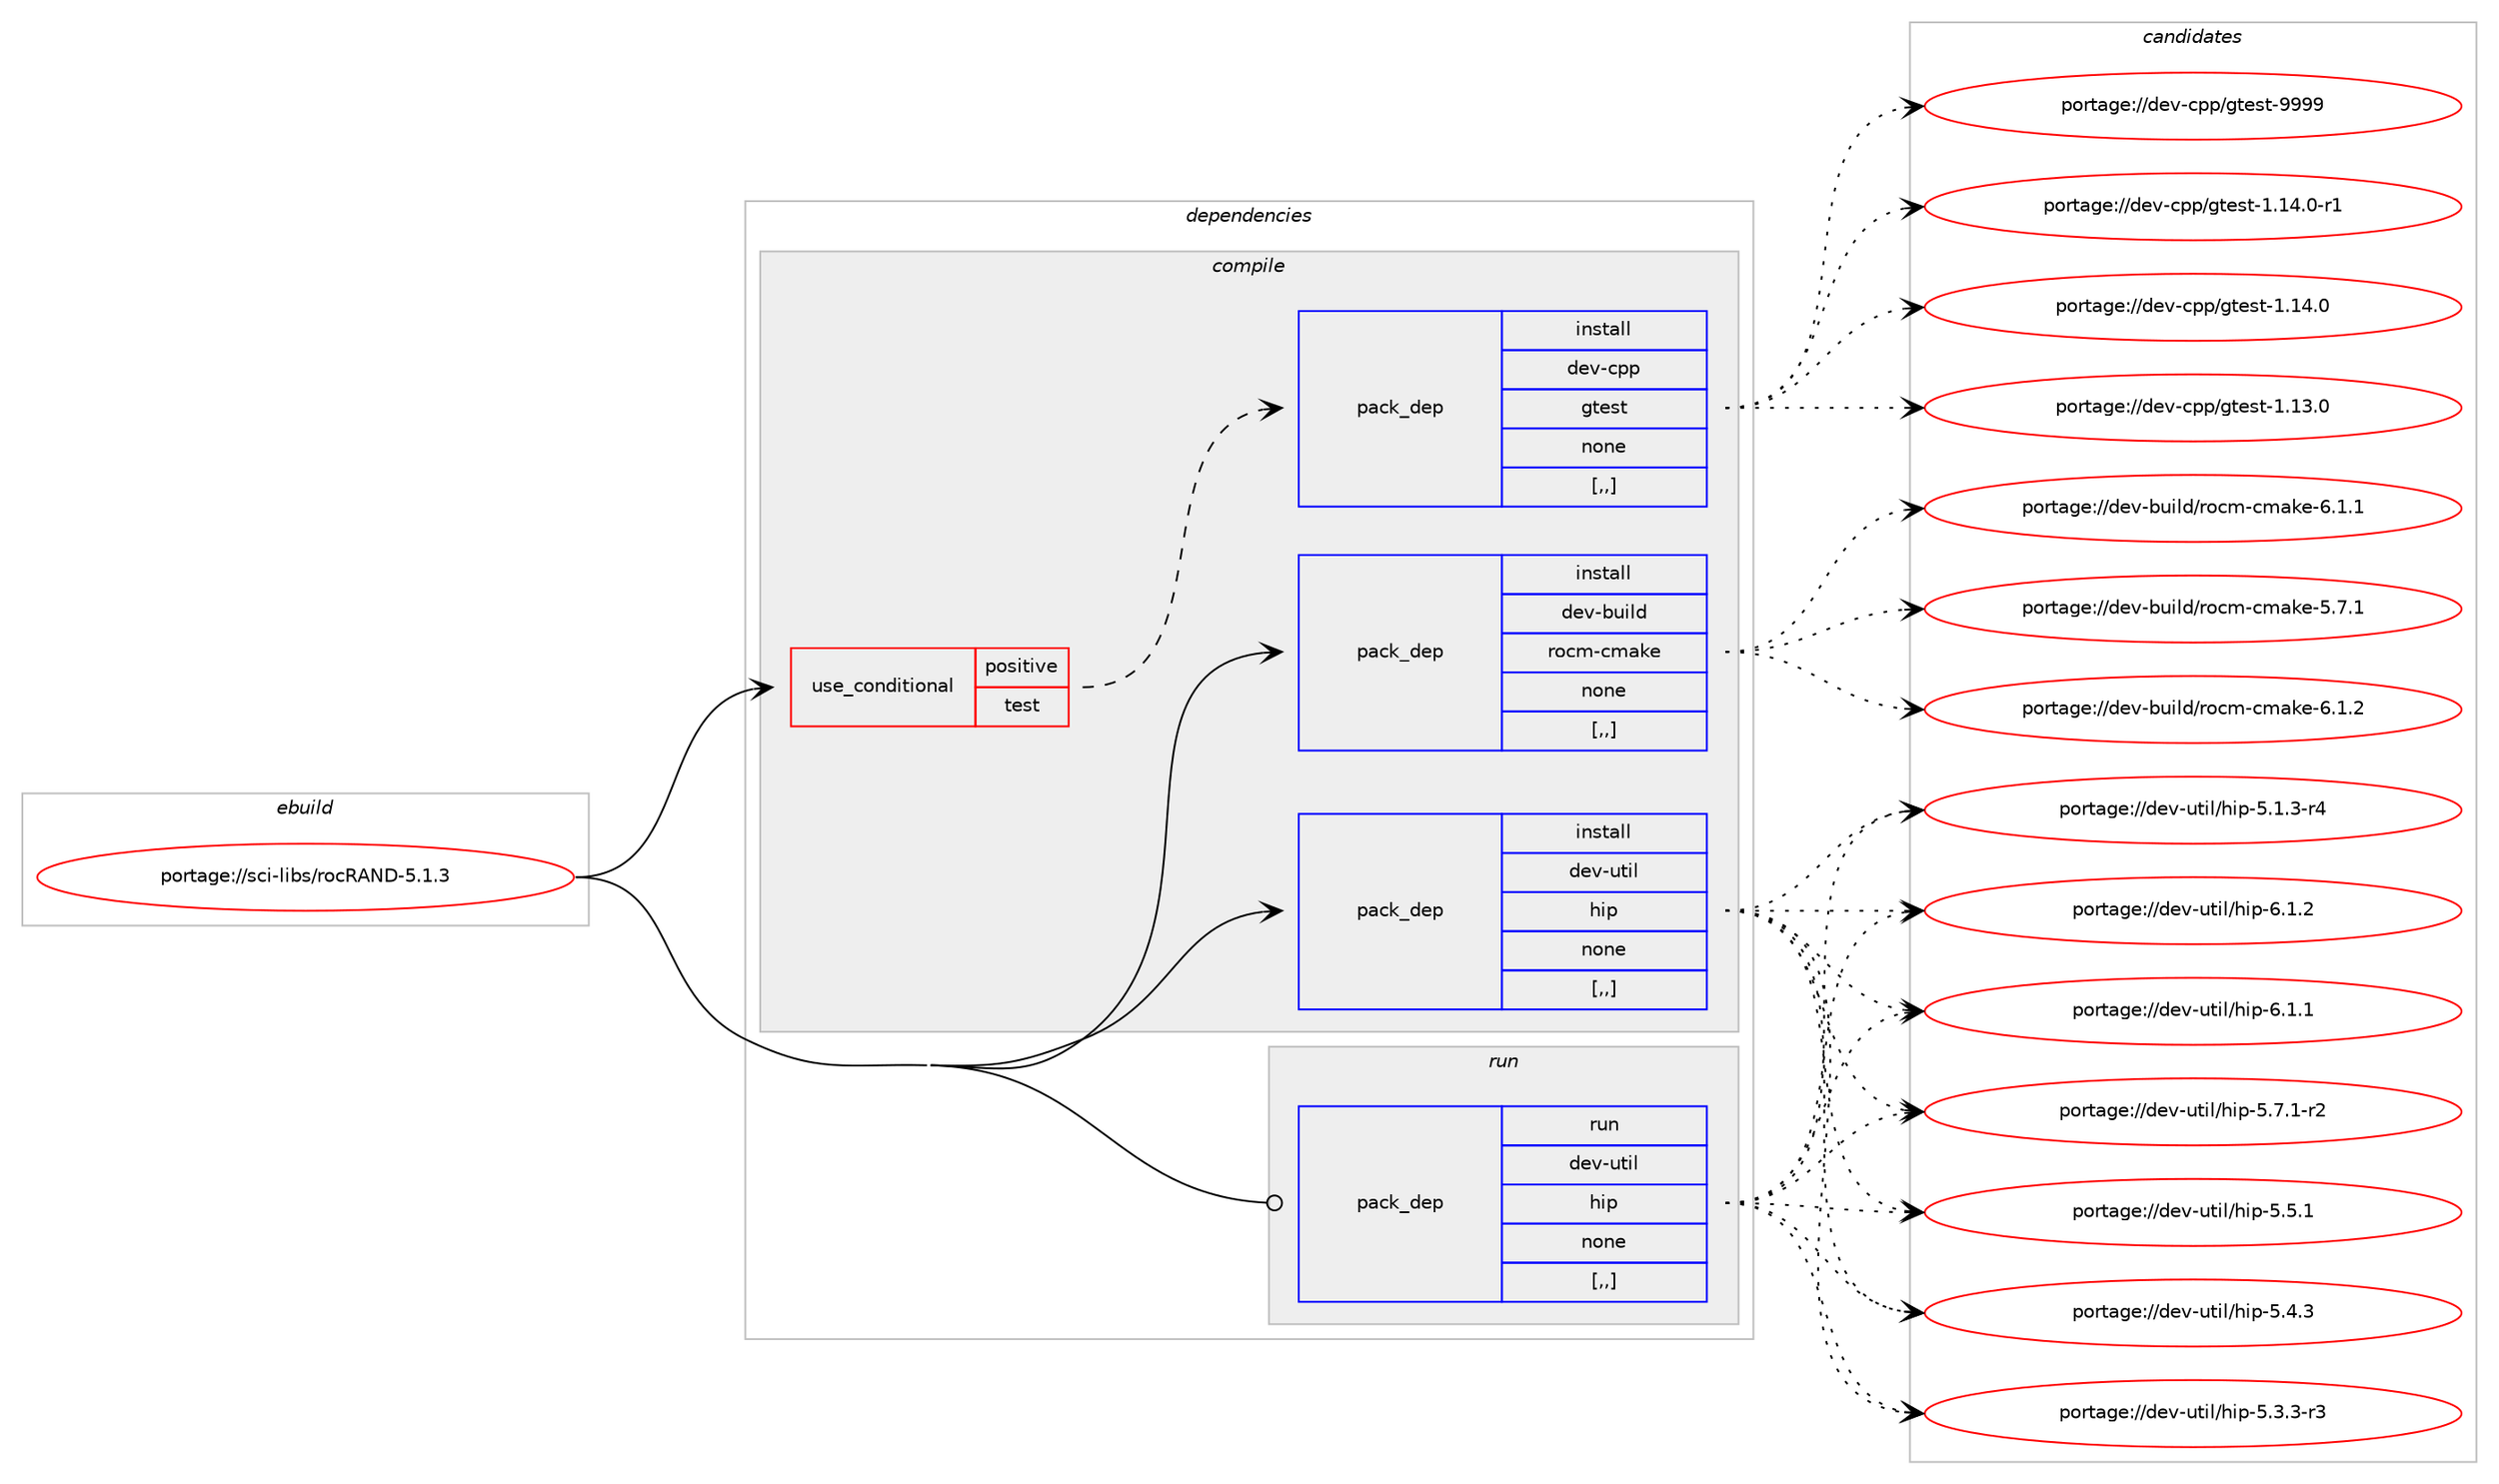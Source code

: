 digraph prolog {

# *************
# Graph options
# *************

newrank=true;
concentrate=true;
compound=true;
graph [rankdir=LR,fontname=Helvetica,fontsize=10,ranksep=1.5];#, ranksep=2.5, nodesep=0.2];
edge  [arrowhead=vee];
node  [fontname=Helvetica,fontsize=10];

# **********
# The ebuild
# **********

subgraph cluster_leftcol {
color=gray;
label=<<i>ebuild</i>>;
id [label="portage://sci-libs/rocRAND-5.1.3", color=red, width=4, href="../sci-libs/rocRAND-5.1.3.svg"];
}

# ****************
# The dependencies
# ****************

subgraph cluster_midcol {
color=gray;
label=<<i>dependencies</i>>;
subgraph cluster_compile {
fillcolor="#eeeeee";
style=filled;
label=<<i>compile</i>>;
subgraph cond107496 {
dependency405750 [label=<<TABLE BORDER="0" CELLBORDER="1" CELLSPACING="0" CELLPADDING="4"><TR><TD ROWSPAN="3" CELLPADDING="10">use_conditional</TD></TR><TR><TD>positive</TD></TR><TR><TD>test</TD></TR></TABLE>>, shape=none, color=red];
subgraph pack295380 {
dependency405751 [label=<<TABLE BORDER="0" CELLBORDER="1" CELLSPACING="0" CELLPADDING="4" WIDTH="220"><TR><TD ROWSPAN="6" CELLPADDING="30">pack_dep</TD></TR><TR><TD WIDTH="110">install</TD></TR><TR><TD>dev-cpp</TD></TR><TR><TD>gtest</TD></TR><TR><TD>none</TD></TR><TR><TD>[,,]</TD></TR></TABLE>>, shape=none, color=blue];
}
dependency405750:e -> dependency405751:w [weight=20,style="dashed",arrowhead="vee"];
}
id:e -> dependency405750:w [weight=20,style="solid",arrowhead="vee"];
subgraph pack295381 {
dependency405752 [label=<<TABLE BORDER="0" CELLBORDER="1" CELLSPACING="0" CELLPADDING="4" WIDTH="220"><TR><TD ROWSPAN="6" CELLPADDING="30">pack_dep</TD></TR><TR><TD WIDTH="110">install</TD></TR><TR><TD>dev-build</TD></TR><TR><TD>rocm-cmake</TD></TR><TR><TD>none</TD></TR><TR><TD>[,,]</TD></TR></TABLE>>, shape=none, color=blue];
}
id:e -> dependency405752:w [weight=20,style="solid",arrowhead="vee"];
subgraph pack295382 {
dependency405753 [label=<<TABLE BORDER="0" CELLBORDER="1" CELLSPACING="0" CELLPADDING="4" WIDTH="220"><TR><TD ROWSPAN="6" CELLPADDING="30">pack_dep</TD></TR><TR><TD WIDTH="110">install</TD></TR><TR><TD>dev-util</TD></TR><TR><TD>hip</TD></TR><TR><TD>none</TD></TR><TR><TD>[,,]</TD></TR></TABLE>>, shape=none, color=blue];
}
id:e -> dependency405753:w [weight=20,style="solid",arrowhead="vee"];
}
subgraph cluster_compileandrun {
fillcolor="#eeeeee";
style=filled;
label=<<i>compile and run</i>>;
}
subgraph cluster_run {
fillcolor="#eeeeee";
style=filled;
label=<<i>run</i>>;
subgraph pack295383 {
dependency405754 [label=<<TABLE BORDER="0" CELLBORDER="1" CELLSPACING="0" CELLPADDING="4" WIDTH="220"><TR><TD ROWSPAN="6" CELLPADDING="30">pack_dep</TD></TR><TR><TD WIDTH="110">run</TD></TR><TR><TD>dev-util</TD></TR><TR><TD>hip</TD></TR><TR><TD>none</TD></TR><TR><TD>[,,]</TD></TR></TABLE>>, shape=none, color=blue];
}
id:e -> dependency405754:w [weight=20,style="solid",arrowhead="odot"];
}
}

# **************
# The candidates
# **************

subgraph cluster_choices {
rank=same;
color=gray;
label=<<i>candidates</i>>;

subgraph choice295380 {
color=black;
nodesep=1;
choice1001011184599112112471031161011151164557575757 [label="portage://dev-cpp/gtest-9999", color=red, width=4,href="../dev-cpp/gtest-9999.svg"];
choice100101118459911211247103116101115116454946495246484511449 [label="portage://dev-cpp/gtest-1.14.0-r1", color=red, width=4,href="../dev-cpp/gtest-1.14.0-r1.svg"];
choice10010111845991121124710311610111511645494649524648 [label="portage://dev-cpp/gtest-1.14.0", color=red, width=4,href="../dev-cpp/gtest-1.14.0.svg"];
choice10010111845991121124710311610111511645494649514648 [label="portage://dev-cpp/gtest-1.13.0", color=red, width=4,href="../dev-cpp/gtest-1.13.0.svg"];
dependency405751:e -> choice1001011184599112112471031161011151164557575757:w [style=dotted,weight="100"];
dependency405751:e -> choice100101118459911211247103116101115116454946495246484511449:w [style=dotted,weight="100"];
dependency405751:e -> choice10010111845991121124710311610111511645494649524648:w [style=dotted,weight="100"];
dependency405751:e -> choice10010111845991121124710311610111511645494649514648:w [style=dotted,weight="100"];
}
subgraph choice295381 {
color=black;
nodesep=1;
choice10010111845981171051081004711411199109459910997107101455446494650 [label="portage://dev-build/rocm-cmake-6.1.2", color=red, width=4,href="../dev-build/rocm-cmake-6.1.2.svg"];
choice10010111845981171051081004711411199109459910997107101455446494649 [label="portage://dev-build/rocm-cmake-6.1.1", color=red, width=4,href="../dev-build/rocm-cmake-6.1.1.svg"];
choice10010111845981171051081004711411199109459910997107101455346554649 [label="portage://dev-build/rocm-cmake-5.7.1", color=red, width=4,href="../dev-build/rocm-cmake-5.7.1.svg"];
dependency405752:e -> choice10010111845981171051081004711411199109459910997107101455446494650:w [style=dotted,weight="100"];
dependency405752:e -> choice10010111845981171051081004711411199109459910997107101455446494649:w [style=dotted,weight="100"];
dependency405752:e -> choice10010111845981171051081004711411199109459910997107101455346554649:w [style=dotted,weight="100"];
}
subgraph choice295382 {
color=black;
nodesep=1;
choice1001011184511711610510847104105112455446494650 [label="portage://dev-util/hip-6.1.2", color=red, width=4,href="../dev-util/hip-6.1.2.svg"];
choice1001011184511711610510847104105112455446494649 [label="portage://dev-util/hip-6.1.1", color=red, width=4,href="../dev-util/hip-6.1.1.svg"];
choice10010111845117116105108471041051124553465546494511450 [label="portage://dev-util/hip-5.7.1-r2", color=red, width=4,href="../dev-util/hip-5.7.1-r2.svg"];
choice1001011184511711610510847104105112455346534649 [label="portage://dev-util/hip-5.5.1", color=red, width=4,href="../dev-util/hip-5.5.1.svg"];
choice1001011184511711610510847104105112455346524651 [label="portage://dev-util/hip-5.4.3", color=red, width=4,href="../dev-util/hip-5.4.3.svg"];
choice10010111845117116105108471041051124553465146514511451 [label="portage://dev-util/hip-5.3.3-r3", color=red, width=4,href="../dev-util/hip-5.3.3-r3.svg"];
choice10010111845117116105108471041051124553464946514511452 [label="portage://dev-util/hip-5.1.3-r4", color=red, width=4,href="../dev-util/hip-5.1.3-r4.svg"];
dependency405753:e -> choice1001011184511711610510847104105112455446494650:w [style=dotted,weight="100"];
dependency405753:e -> choice1001011184511711610510847104105112455446494649:w [style=dotted,weight="100"];
dependency405753:e -> choice10010111845117116105108471041051124553465546494511450:w [style=dotted,weight="100"];
dependency405753:e -> choice1001011184511711610510847104105112455346534649:w [style=dotted,weight="100"];
dependency405753:e -> choice1001011184511711610510847104105112455346524651:w [style=dotted,weight="100"];
dependency405753:e -> choice10010111845117116105108471041051124553465146514511451:w [style=dotted,weight="100"];
dependency405753:e -> choice10010111845117116105108471041051124553464946514511452:w [style=dotted,weight="100"];
}
subgraph choice295383 {
color=black;
nodesep=1;
choice1001011184511711610510847104105112455446494650 [label="portage://dev-util/hip-6.1.2", color=red, width=4,href="../dev-util/hip-6.1.2.svg"];
choice1001011184511711610510847104105112455446494649 [label="portage://dev-util/hip-6.1.1", color=red, width=4,href="../dev-util/hip-6.1.1.svg"];
choice10010111845117116105108471041051124553465546494511450 [label="portage://dev-util/hip-5.7.1-r2", color=red, width=4,href="../dev-util/hip-5.7.1-r2.svg"];
choice1001011184511711610510847104105112455346534649 [label="portage://dev-util/hip-5.5.1", color=red, width=4,href="../dev-util/hip-5.5.1.svg"];
choice1001011184511711610510847104105112455346524651 [label="portage://dev-util/hip-5.4.3", color=red, width=4,href="../dev-util/hip-5.4.3.svg"];
choice10010111845117116105108471041051124553465146514511451 [label="portage://dev-util/hip-5.3.3-r3", color=red, width=4,href="../dev-util/hip-5.3.3-r3.svg"];
choice10010111845117116105108471041051124553464946514511452 [label="portage://dev-util/hip-5.1.3-r4", color=red, width=4,href="../dev-util/hip-5.1.3-r4.svg"];
dependency405754:e -> choice1001011184511711610510847104105112455446494650:w [style=dotted,weight="100"];
dependency405754:e -> choice1001011184511711610510847104105112455446494649:w [style=dotted,weight="100"];
dependency405754:e -> choice10010111845117116105108471041051124553465546494511450:w [style=dotted,weight="100"];
dependency405754:e -> choice1001011184511711610510847104105112455346534649:w [style=dotted,weight="100"];
dependency405754:e -> choice1001011184511711610510847104105112455346524651:w [style=dotted,weight="100"];
dependency405754:e -> choice10010111845117116105108471041051124553465146514511451:w [style=dotted,weight="100"];
dependency405754:e -> choice10010111845117116105108471041051124553464946514511452:w [style=dotted,weight="100"];
}
}

}
